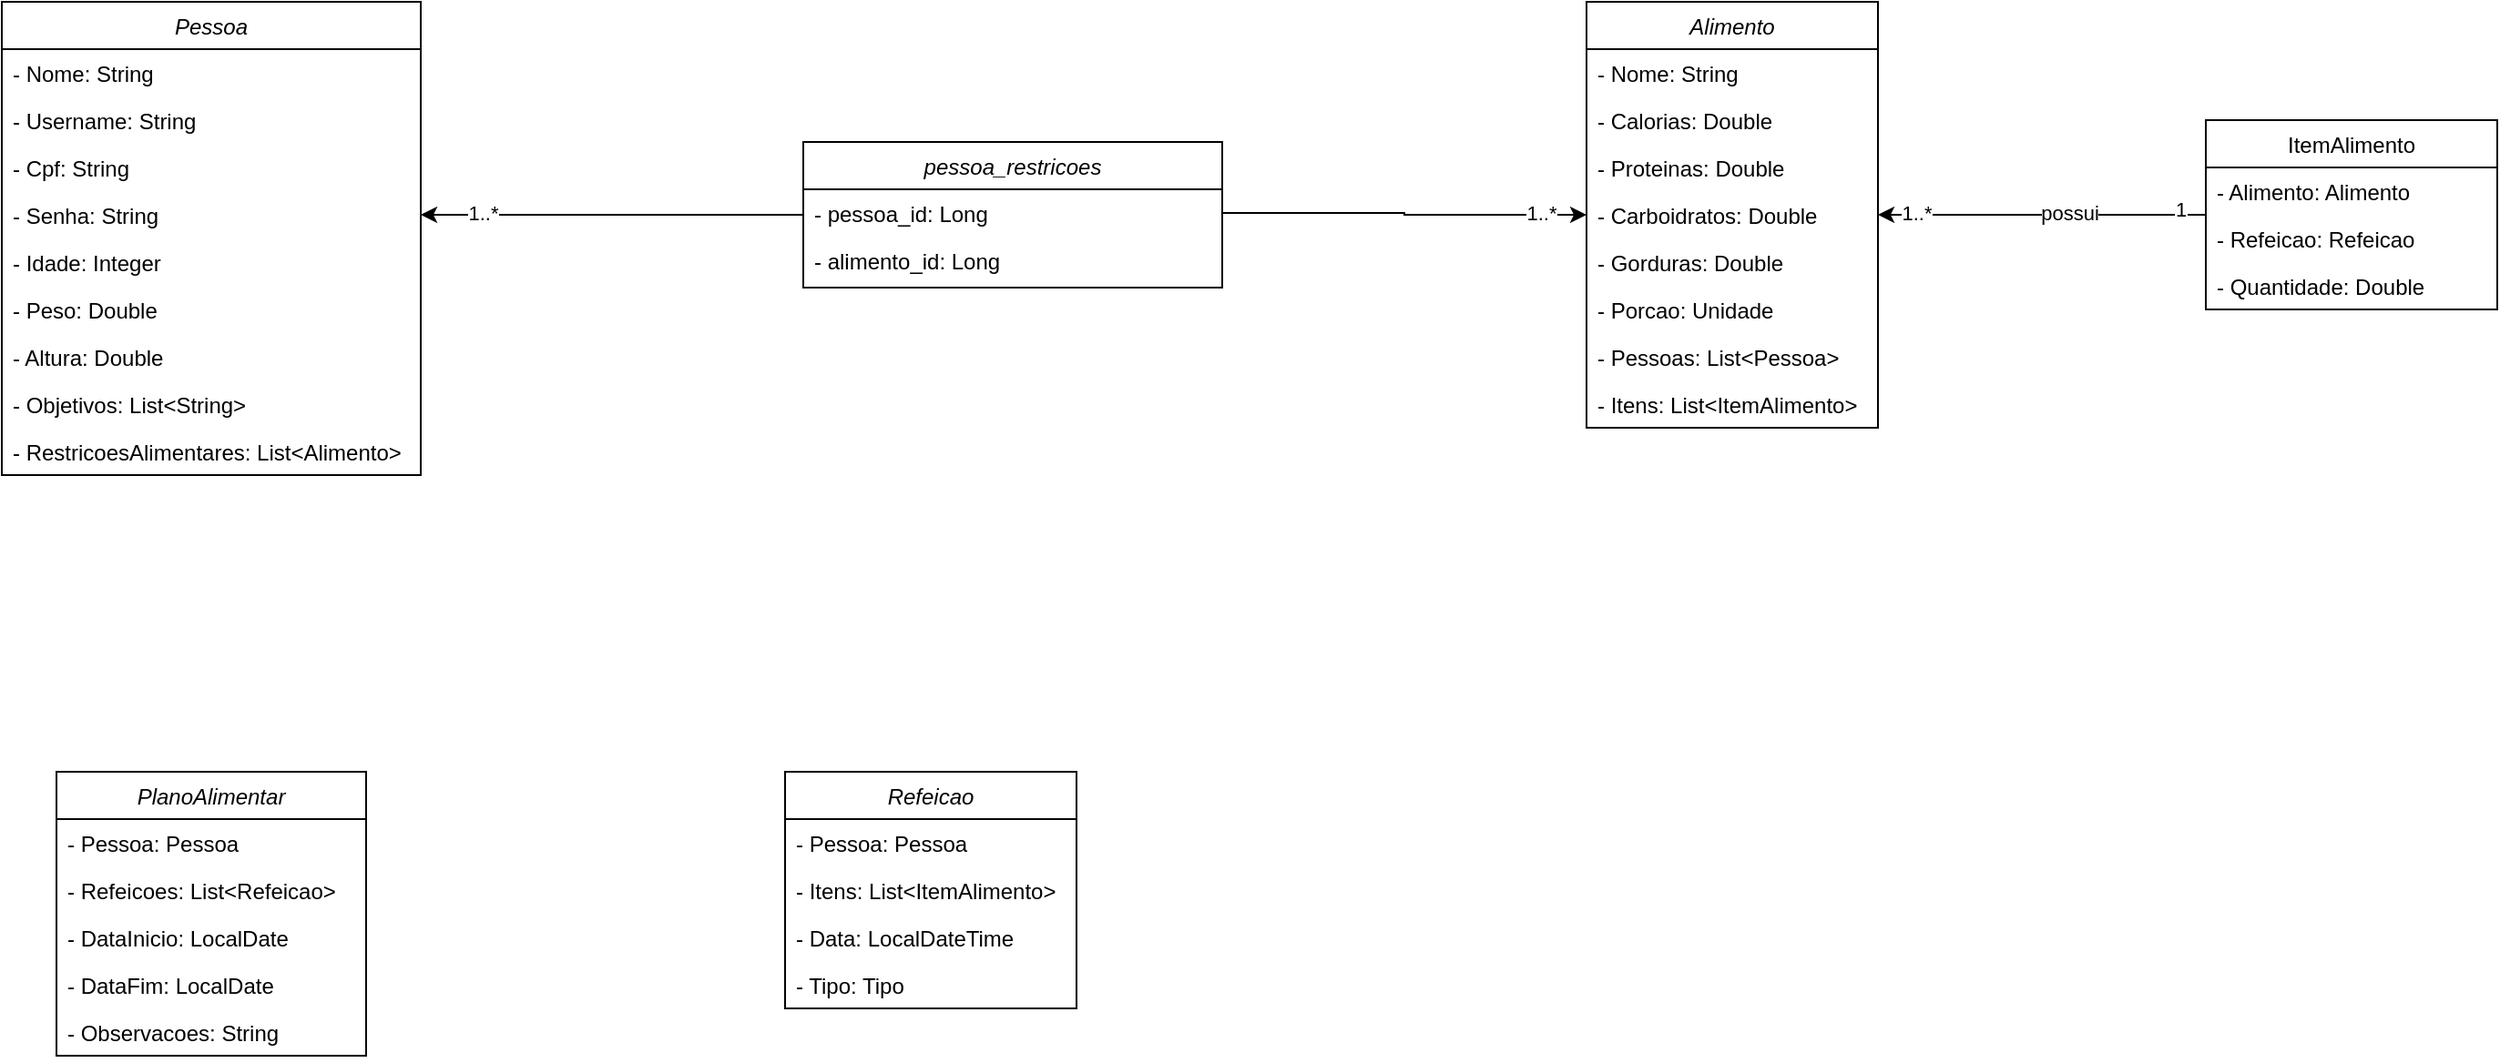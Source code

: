 <mxfile version="27.0.6">
  <diagram id="C5RBs43oDa-KdzZeNtuy" name="Page-1">
    <mxGraphModel dx="1883" dy="576" grid="1" gridSize="10" guides="1" tooltips="1" connect="1" arrows="1" fold="1" page="1" pageScale="1" pageWidth="827" pageHeight="1169" math="0" shadow="0">
      <root>
        <mxCell id="WIyWlLk6GJQsqaUBKTNV-0" />
        <mxCell id="WIyWlLk6GJQsqaUBKTNV-1" parent="WIyWlLk6GJQsqaUBKTNV-0" />
        <mxCell id="zkfFHV4jXpPFQw0GAbJ--0" value="Alimento" style="swimlane;fontStyle=2;align=center;verticalAlign=top;childLayout=stackLayout;horizontal=1;startSize=26;horizontalStack=0;resizeParent=1;resizeLast=0;collapsible=1;marginBottom=0;rounded=0;shadow=0;strokeWidth=1;" parent="WIyWlLk6GJQsqaUBKTNV-1" vertex="1">
          <mxGeometry x="580" y="17" width="160" height="234" as="geometry">
            <mxRectangle x="230" y="140" width="160" height="26" as="alternateBounds" />
          </mxGeometry>
        </mxCell>
        <mxCell id="zkfFHV4jXpPFQw0GAbJ--1" value="- Nome: String" style="text;align=left;verticalAlign=top;spacingLeft=4;spacingRight=4;overflow=hidden;rotatable=0;points=[[0,0.5],[1,0.5]];portConstraint=eastwest;" parent="zkfFHV4jXpPFQw0GAbJ--0" vertex="1">
          <mxGeometry y="26" width="160" height="26" as="geometry" />
        </mxCell>
        <mxCell id="zkfFHV4jXpPFQw0GAbJ--2" value="- Calorias: Double" style="text;align=left;verticalAlign=top;spacingLeft=4;spacingRight=4;overflow=hidden;rotatable=0;points=[[0,0.5],[1,0.5]];portConstraint=eastwest;rounded=0;shadow=0;html=0;" parent="zkfFHV4jXpPFQw0GAbJ--0" vertex="1">
          <mxGeometry y="52" width="160" height="26" as="geometry" />
        </mxCell>
        <mxCell id="zkfFHV4jXpPFQw0GAbJ--3" value="- Proteinas: Double" style="text;align=left;verticalAlign=top;spacingLeft=4;spacingRight=4;overflow=hidden;rotatable=0;points=[[0,0.5],[1,0.5]];portConstraint=eastwest;rounded=0;shadow=0;html=0;" parent="zkfFHV4jXpPFQw0GAbJ--0" vertex="1">
          <mxGeometry y="78" width="160" height="26" as="geometry" />
        </mxCell>
        <mxCell id="cG4yYEKGRYoJy5BFDzFy-0" value="- Carboidratos: Double" style="text;align=left;verticalAlign=top;spacingLeft=4;spacingRight=4;overflow=hidden;rotatable=0;points=[[0,0.5],[1,0.5]];portConstraint=eastwest;rounded=0;shadow=0;html=0;" parent="zkfFHV4jXpPFQw0GAbJ--0" vertex="1">
          <mxGeometry y="104" width="160" height="26" as="geometry" />
        </mxCell>
        <mxCell id="cG4yYEKGRYoJy5BFDzFy-1" value="- Gorduras: Double" style="text;align=left;verticalAlign=top;spacingLeft=4;spacingRight=4;overflow=hidden;rotatable=0;points=[[0,0.5],[1,0.5]];portConstraint=eastwest;rounded=0;shadow=0;html=0;" parent="zkfFHV4jXpPFQw0GAbJ--0" vertex="1">
          <mxGeometry y="130" width="160" height="26" as="geometry" />
        </mxCell>
        <mxCell id="cG4yYEKGRYoJy5BFDzFy-2" value="- Porcao: Unidade" style="text;align=left;verticalAlign=top;spacingLeft=4;spacingRight=4;overflow=hidden;rotatable=0;points=[[0,0.5],[1,0.5]];portConstraint=eastwest;rounded=0;shadow=0;html=0;" parent="zkfFHV4jXpPFQw0GAbJ--0" vertex="1">
          <mxGeometry y="156" width="160" height="26" as="geometry" />
        </mxCell>
        <mxCell id="cG4yYEKGRYoJy5BFDzFy-3" value="- Pessoas: List&lt;Pessoa&gt;" style="text;align=left;verticalAlign=top;spacingLeft=4;spacingRight=4;overflow=hidden;rotatable=0;points=[[0,0.5],[1,0.5]];portConstraint=eastwest;rounded=0;shadow=0;html=0;" parent="zkfFHV4jXpPFQw0GAbJ--0" vertex="1">
          <mxGeometry y="182" width="160" height="26" as="geometry" />
        </mxCell>
        <mxCell id="cG4yYEKGRYoJy5BFDzFy-4" value="- Itens: List&lt;ItemAlimento&gt;" style="text;align=left;verticalAlign=top;spacingLeft=4;spacingRight=4;overflow=hidden;rotatable=0;points=[[0,0.5],[1,0.5]];portConstraint=eastwest;rounded=0;shadow=0;html=0;" parent="zkfFHV4jXpPFQw0GAbJ--0" vertex="1">
          <mxGeometry y="208" width="160" height="26" as="geometry" />
        </mxCell>
        <mxCell id="y1dbTIo-UcdsSL2UEVHJ-3" style="edgeStyle=orthogonalEdgeStyle;shape=connector;rounded=0;orthogonalLoop=1;jettySize=auto;html=1;entryX=1;entryY=0.5;entryDx=0;entryDy=0;strokeColor=default;align=center;verticalAlign=middle;fontFamily=Helvetica;fontSize=11;fontColor=default;labelBackgroundColor=default;endArrow=classic;" edge="1" parent="WIyWlLk6GJQsqaUBKTNV-1" source="zkfFHV4jXpPFQw0GAbJ--17" target="cG4yYEKGRYoJy5BFDzFy-0">
          <mxGeometry relative="1" as="geometry" />
        </mxCell>
        <mxCell id="y1dbTIo-UcdsSL2UEVHJ-4" value="possui" style="edgeLabel;html=1;align=center;verticalAlign=middle;resizable=0;points=[];fontFamily=Helvetica;fontSize=11;fontColor=default;labelBackgroundColor=default;" vertex="1" connectable="0" parent="y1dbTIo-UcdsSL2UEVHJ-3">
          <mxGeometry x="-0.161" y="-1" relative="1" as="geometry">
            <mxPoint as="offset" />
          </mxGeometry>
        </mxCell>
        <mxCell id="y1dbTIo-UcdsSL2UEVHJ-5" value="1..*" style="edgeLabel;html=1;align=center;verticalAlign=middle;resizable=0;points=[];fontFamily=Helvetica;fontSize=11;fontColor=default;labelBackgroundColor=default;" vertex="1" connectable="0" parent="y1dbTIo-UcdsSL2UEVHJ-3">
          <mxGeometry x="0.766" y="-1" relative="1" as="geometry">
            <mxPoint as="offset" />
          </mxGeometry>
        </mxCell>
        <mxCell id="y1dbTIo-UcdsSL2UEVHJ-20" value="1" style="edgeLabel;html=1;align=center;verticalAlign=middle;resizable=0;points=[];fontFamily=Helvetica;fontSize=11;fontColor=default;labelBackgroundColor=default;" vertex="1" connectable="0" parent="y1dbTIo-UcdsSL2UEVHJ-3">
          <mxGeometry x="-0.844" y="-3" relative="1" as="geometry">
            <mxPoint as="offset" />
          </mxGeometry>
        </mxCell>
        <mxCell id="zkfFHV4jXpPFQw0GAbJ--17" value="ItemAlimento" style="swimlane;fontStyle=0;align=center;verticalAlign=top;childLayout=stackLayout;horizontal=1;startSize=26;horizontalStack=0;resizeParent=1;resizeLast=0;collapsible=1;marginBottom=0;rounded=0;shadow=0;strokeWidth=1;" parent="WIyWlLk6GJQsqaUBKTNV-1" vertex="1">
          <mxGeometry x="920" y="82" width="160" height="104" as="geometry">
            <mxRectangle x="550" y="140" width="160" height="26" as="alternateBounds" />
          </mxGeometry>
        </mxCell>
        <mxCell id="zkfFHV4jXpPFQw0GAbJ--18" value="- Alimento: Alimento" style="text;align=left;verticalAlign=top;spacingLeft=4;spacingRight=4;overflow=hidden;rotatable=0;points=[[0,0.5],[1,0.5]];portConstraint=eastwest;" parent="zkfFHV4jXpPFQw0GAbJ--17" vertex="1">
          <mxGeometry y="26" width="160" height="26" as="geometry" />
        </mxCell>
        <mxCell id="zkfFHV4jXpPFQw0GAbJ--19" value="- Refeicao: Refeicao" style="text;align=left;verticalAlign=top;spacingLeft=4;spacingRight=4;overflow=hidden;rotatable=0;points=[[0,0.5],[1,0.5]];portConstraint=eastwest;rounded=0;shadow=0;html=0;" parent="zkfFHV4jXpPFQw0GAbJ--17" vertex="1">
          <mxGeometry y="52" width="160" height="26" as="geometry" />
        </mxCell>
        <mxCell id="zkfFHV4jXpPFQw0GAbJ--20" value="- Quantidade: Double" style="text;align=left;verticalAlign=top;spacingLeft=4;spacingRight=4;overflow=hidden;rotatable=0;points=[[0,0.5],[1,0.5]];portConstraint=eastwest;rounded=0;shadow=0;html=0;" parent="zkfFHV4jXpPFQw0GAbJ--17" vertex="1">
          <mxGeometry y="78" width="160" height="26" as="geometry" />
        </mxCell>
        <mxCell id="cG4yYEKGRYoJy5BFDzFy-5" value="Pessoa" style="swimlane;fontStyle=2;align=center;verticalAlign=top;childLayout=stackLayout;horizontal=1;startSize=26;horizontalStack=0;resizeParent=1;resizeLast=0;collapsible=1;marginBottom=0;rounded=0;shadow=0;strokeWidth=1;" parent="WIyWlLk6GJQsqaUBKTNV-1" vertex="1">
          <mxGeometry x="-290" y="17" width="230" height="260" as="geometry">
            <mxRectangle x="230" y="140" width="160" height="26" as="alternateBounds" />
          </mxGeometry>
        </mxCell>
        <mxCell id="cG4yYEKGRYoJy5BFDzFy-6" value="- Nome: String" style="text;align=left;verticalAlign=top;spacingLeft=4;spacingRight=4;overflow=hidden;rotatable=0;points=[[0,0.5],[1,0.5]];portConstraint=eastwest;" parent="cG4yYEKGRYoJy5BFDzFy-5" vertex="1">
          <mxGeometry y="26" width="230" height="26" as="geometry" />
        </mxCell>
        <mxCell id="cG4yYEKGRYoJy5BFDzFy-7" value="- Username: String" style="text;align=left;verticalAlign=top;spacingLeft=4;spacingRight=4;overflow=hidden;rotatable=0;points=[[0,0.5],[1,0.5]];portConstraint=eastwest;rounded=0;shadow=0;html=0;" parent="cG4yYEKGRYoJy5BFDzFy-5" vertex="1">
          <mxGeometry y="52" width="230" height="26" as="geometry" />
        </mxCell>
        <mxCell id="cG4yYEKGRYoJy5BFDzFy-8" value="- Cpf: String" style="text;align=left;verticalAlign=top;spacingLeft=4;spacingRight=4;overflow=hidden;rotatable=0;points=[[0,0.5],[1,0.5]];portConstraint=eastwest;rounded=0;shadow=0;html=0;" parent="cG4yYEKGRYoJy5BFDzFy-5" vertex="1">
          <mxGeometry y="78" width="230" height="26" as="geometry" />
        </mxCell>
        <mxCell id="cG4yYEKGRYoJy5BFDzFy-9" value="- Senha: String" style="text;align=left;verticalAlign=top;spacingLeft=4;spacingRight=4;overflow=hidden;rotatable=0;points=[[0,0.5],[1,0.5]];portConstraint=eastwest;rounded=0;shadow=0;html=0;" parent="cG4yYEKGRYoJy5BFDzFy-5" vertex="1">
          <mxGeometry y="104" width="230" height="26" as="geometry" />
        </mxCell>
        <mxCell id="cG4yYEKGRYoJy5BFDzFy-10" value="- Idade: Integer" style="text;align=left;verticalAlign=top;spacingLeft=4;spacingRight=4;overflow=hidden;rotatable=0;points=[[0,0.5],[1,0.5]];portConstraint=eastwest;rounded=0;shadow=0;html=0;" parent="cG4yYEKGRYoJy5BFDzFy-5" vertex="1">
          <mxGeometry y="130" width="230" height="26" as="geometry" />
        </mxCell>
        <mxCell id="cG4yYEKGRYoJy5BFDzFy-11" value="- Peso: Double" style="text;align=left;verticalAlign=top;spacingLeft=4;spacingRight=4;overflow=hidden;rotatable=0;points=[[0,0.5],[1,0.5]];portConstraint=eastwest;rounded=0;shadow=0;html=0;" parent="cG4yYEKGRYoJy5BFDzFy-5" vertex="1">
          <mxGeometry y="156" width="230" height="26" as="geometry" />
        </mxCell>
        <mxCell id="cG4yYEKGRYoJy5BFDzFy-12" value="- Altura: Double" style="text;align=left;verticalAlign=top;spacingLeft=4;spacingRight=4;overflow=hidden;rotatable=0;points=[[0,0.5],[1,0.5]];portConstraint=eastwest;rounded=0;shadow=0;html=0;" parent="cG4yYEKGRYoJy5BFDzFy-5" vertex="1">
          <mxGeometry y="182" width="230" height="26" as="geometry" />
        </mxCell>
        <mxCell id="cG4yYEKGRYoJy5BFDzFy-13" value="- Objetivos: List&lt;String&gt;" style="text;align=left;verticalAlign=top;spacingLeft=4;spacingRight=4;overflow=hidden;rotatable=0;points=[[0,0.5],[1,0.5]];portConstraint=eastwest;rounded=0;shadow=0;html=0;" parent="cG4yYEKGRYoJy5BFDzFy-5" vertex="1">
          <mxGeometry y="208" width="230" height="26" as="geometry" />
        </mxCell>
        <mxCell id="cG4yYEKGRYoJy5BFDzFy-14" value="- RestricoesAlimentares: List&lt;Alimento&gt;" style="text;align=left;verticalAlign=top;spacingLeft=4;spacingRight=4;overflow=hidden;rotatable=0;points=[[0,0.5],[1,0.5]];portConstraint=eastwest;rounded=0;shadow=0;html=0;" parent="cG4yYEKGRYoJy5BFDzFy-5" vertex="1">
          <mxGeometry y="234" width="230" height="26" as="geometry" />
        </mxCell>
        <mxCell id="cG4yYEKGRYoJy5BFDzFy-17" value="PlanoAlimentar" style="swimlane;fontStyle=2;align=center;verticalAlign=top;childLayout=stackLayout;horizontal=1;startSize=26;horizontalStack=0;resizeParent=1;resizeLast=0;collapsible=1;marginBottom=0;rounded=0;shadow=0;strokeWidth=1;" parent="WIyWlLk6GJQsqaUBKTNV-1" vertex="1">
          <mxGeometry x="-260" y="440" width="170" height="156" as="geometry">
            <mxRectangle x="230" y="140" width="160" height="26" as="alternateBounds" />
          </mxGeometry>
        </mxCell>
        <mxCell id="cG4yYEKGRYoJy5BFDzFy-18" value="- Pessoa: Pessoa" style="text;align=left;verticalAlign=top;spacingLeft=4;spacingRight=4;overflow=hidden;rotatable=0;points=[[0,0.5],[1,0.5]];portConstraint=eastwest;" parent="cG4yYEKGRYoJy5BFDzFy-17" vertex="1">
          <mxGeometry y="26" width="170" height="26" as="geometry" />
        </mxCell>
        <mxCell id="cG4yYEKGRYoJy5BFDzFy-19" value="- Refeicoes: List&lt;Refeicao&gt;" style="text;align=left;verticalAlign=top;spacingLeft=4;spacingRight=4;overflow=hidden;rotatable=0;points=[[0,0.5],[1,0.5]];portConstraint=eastwest;rounded=0;shadow=0;html=0;" parent="cG4yYEKGRYoJy5BFDzFy-17" vertex="1">
          <mxGeometry y="52" width="170" height="26" as="geometry" />
        </mxCell>
        <mxCell id="cG4yYEKGRYoJy5BFDzFy-20" value="- DataInicio: LocalDate" style="text;align=left;verticalAlign=top;spacingLeft=4;spacingRight=4;overflow=hidden;rotatable=0;points=[[0,0.5],[1,0.5]];portConstraint=eastwest;rounded=0;shadow=0;html=0;" parent="cG4yYEKGRYoJy5BFDzFy-17" vertex="1">
          <mxGeometry y="78" width="170" height="26" as="geometry" />
        </mxCell>
        <mxCell id="cG4yYEKGRYoJy5BFDzFy-21" value="- DataFim: LocalDate" style="text;align=left;verticalAlign=top;spacingLeft=4;spacingRight=4;overflow=hidden;rotatable=0;points=[[0,0.5],[1,0.5]];portConstraint=eastwest;rounded=0;shadow=0;html=0;" parent="cG4yYEKGRYoJy5BFDzFy-17" vertex="1">
          <mxGeometry y="104" width="170" height="26" as="geometry" />
        </mxCell>
        <mxCell id="cG4yYEKGRYoJy5BFDzFy-22" value="- Observacoes: String" style="text;align=left;verticalAlign=top;spacingLeft=4;spacingRight=4;overflow=hidden;rotatable=0;points=[[0,0.5],[1,0.5]];portConstraint=eastwest;rounded=0;shadow=0;html=0;" parent="cG4yYEKGRYoJy5BFDzFy-17" vertex="1">
          <mxGeometry y="130" width="170" height="26" as="geometry" />
        </mxCell>
        <mxCell id="cG4yYEKGRYoJy5BFDzFy-33" value="Refeicao" style="swimlane;fontStyle=2;align=center;verticalAlign=top;childLayout=stackLayout;horizontal=1;startSize=26;horizontalStack=0;resizeParent=1;resizeLast=0;collapsible=1;marginBottom=0;rounded=0;shadow=0;strokeWidth=1;" parent="WIyWlLk6GJQsqaUBKTNV-1" vertex="1">
          <mxGeometry x="140" y="440" width="160" height="130" as="geometry">
            <mxRectangle x="230" y="140" width="160" height="26" as="alternateBounds" />
          </mxGeometry>
        </mxCell>
        <mxCell id="cG4yYEKGRYoJy5BFDzFy-34" value="- Pessoa: Pessoa" style="text;align=left;verticalAlign=top;spacingLeft=4;spacingRight=4;overflow=hidden;rotatable=0;points=[[0,0.5],[1,0.5]];portConstraint=eastwest;" parent="cG4yYEKGRYoJy5BFDzFy-33" vertex="1">
          <mxGeometry y="26" width="160" height="26" as="geometry" />
        </mxCell>
        <mxCell id="cG4yYEKGRYoJy5BFDzFy-35" value="- Itens: List&lt;ItemAlimento&gt;" style="text;align=left;verticalAlign=top;spacingLeft=4;spacingRight=4;overflow=hidden;rotatable=0;points=[[0,0.5],[1,0.5]];portConstraint=eastwest;rounded=0;shadow=0;html=0;" parent="cG4yYEKGRYoJy5BFDzFy-33" vertex="1">
          <mxGeometry y="52" width="160" height="26" as="geometry" />
        </mxCell>
        <mxCell id="cG4yYEKGRYoJy5BFDzFy-36" value="- Data: LocalDateTime" style="text;align=left;verticalAlign=top;spacingLeft=4;spacingRight=4;overflow=hidden;rotatable=0;points=[[0,0.5],[1,0.5]];portConstraint=eastwest;rounded=0;shadow=0;html=0;" parent="cG4yYEKGRYoJy5BFDzFy-33" vertex="1">
          <mxGeometry y="78" width="160" height="26" as="geometry" />
        </mxCell>
        <mxCell id="cG4yYEKGRYoJy5BFDzFy-37" value="- Tipo: Tipo" style="text;align=left;verticalAlign=top;spacingLeft=4;spacingRight=4;overflow=hidden;rotatable=0;points=[[0,0.5],[1,0.5]];portConstraint=eastwest;rounded=0;shadow=0;html=0;" parent="cG4yYEKGRYoJy5BFDzFy-33" vertex="1">
          <mxGeometry y="104" width="160" height="26" as="geometry" />
        </mxCell>
        <mxCell id="y1dbTIo-UcdsSL2UEVHJ-16" style="edgeStyle=orthogonalEdgeStyle;shape=connector;rounded=0;orthogonalLoop=1;jettySize=auto;html=1;entryX=1;entryY=0.5;entryDx=0;entryDy=0;strokeColor=default;align=center;verticalAlign=middle;fontFamily=Helvetica;fontSize=11;fontColor=default;labelBackgroundColor=default;endArrow=classic;" edge="1" parent="WIyWlLk6GJQsqaUBKTNV-1" source="y1dbTIo-UcdsSL2UEVHJ-6" target="cG4yYEKGRYoJy5BFDzFy-9">
          <mxGeometry relative="1" as="geometry" />
        </mxCell>
        <mxCell id="y1dbTIo-UcdsSL2UEVHJ-18" value="1..*" style="edgeLabel;html=1;align=center;verticalAlign=middle;resizable=0;points=[];fontFamily=Helvetica;fontSize=11;fontColor=default;labelBackgroundColor=default;" vertex="1" connectable="0" parent="y1dbTIo-UcdsSL2UEVHJ-16">
          <mxGeometry x="0.67" y="-1" relative="1" as="geometry">
            <mxPoint x="-1" as="offset" />
          </mxGeometry>
        </mxCell>
        <mxCell id="y1dbTIo-UcdsSL2UEVHJ-6" value="pessoa_restricoes" style="swimlane;fontStyle=2;align=center;verticalAlign=top;childLayout=stackLayout;horizontal=1;startSize=26;horizontalStack=0;resizeParent=1;resizeLast=0;collapsible=1;marginBottom=0;rounded=0;shadow=0;strokeWidth=1;" vertex="1" parent="WIyWlLk6GJQsqaUBKTNV-1">
          <mxGeometry x="150" y="94" width="230" height="80" as="geometry">
            <mxRectangle x="230" y="140" width="160" height="26" as="alternateBounds" />
          </mxGeometry>
        </mxCell>
        <mxCell id="y1dbTIo-UcdsSL2UEVHJ-7" value="- pessoa_id: Long" style="text;align=left;verticalAlign=top;spacingLeft=4;spacingRight=4;overflow=hidden;rotatable=0;points=[[0,0.5],[1,0.5]];portConstraint=eastwest;" vertex="1" parent="y1dbTIo-UcdsSL2UEVHJ-6">
          <mxGeometry y="26" width="230" height="26" as="geometry" />
        </mxCell>
        <mxCell id="y1dbTIo-UcdsSL2UEVHJ-8" value="- alimento_id: Long" style="text;align=left;verticalAlign=top;spacingLeft=4;spacingRight=4;overflow=hidden;rotatable=0;points=[[0,0.5],[1,0.5]];portConstraint=eastwest;rounded=0;shadow=0;html=0;" vertex="1" parent="y1dbTIo-UcdsSL2UEVHJ-6">
          <mxGeometry y="52" width="230" height="26" as="geometry" />
        </mxCell>
        <mxCell id="y1dbTIo-UcdsSL2UEVHJ-17" style="edgeStyle=orthogonalEdgeStyle;shape=connector;rounded=0;orthogonalLoop=1;jettySize=auto;html=1;entryX=0;entryY=0.5;entryDx=0;entryDy=0;strokeColor=default;align=center;verticalAlign=middle;fontFamily=Helvetica;fontSize=11;fontColor=default;labelBackgroundColor=default;endArrow=classic;" edge="1" parent="WIyWlLk6GJQsqaUBKTNV-1" source="y1dbTIo-UcdsSL2UEVHJ-7" target="cG4yYEKGRYoJy5BFDzFy-0">
          <mxGeometry relative="1" as="geometry" />
        </mxCell>
        <mxCell id="y1dbTIo-UcdsSL2UEVHJ-19" value="1..*" style="edgeLabel;html=1;align=center;verticalAlign=middle;resizable=0;points=[];fontFamily=Helvetica;fontSize=11;fontColor=default;labelBackgroundColor=default;" vertex="1" connectable="0" parent="y1dbTIo-UcdsSL2UEVHJ-17">
          <mxGeometry x="0.748" y="1" relative="1" as="geometry">
            <mxPoint as="offset" />
          </mxGeometry>
        </mxCell>
      </root>
    </mxGraphModel>
  </diagram>
</mxfile>
